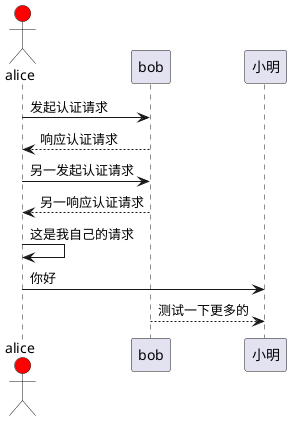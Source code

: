 @startuml

actor alice #red
alice -> bob : 发起认证请求
bob --> alice : 响应认证请求
alice -> bob : 另一发起认证请求
alice <-- bob : 另一响应认证请求
alice -> alice : 这是我自己的请求
alice -> 小明 : 你好
bob --> 小明 :测试一下更多的

@enduml